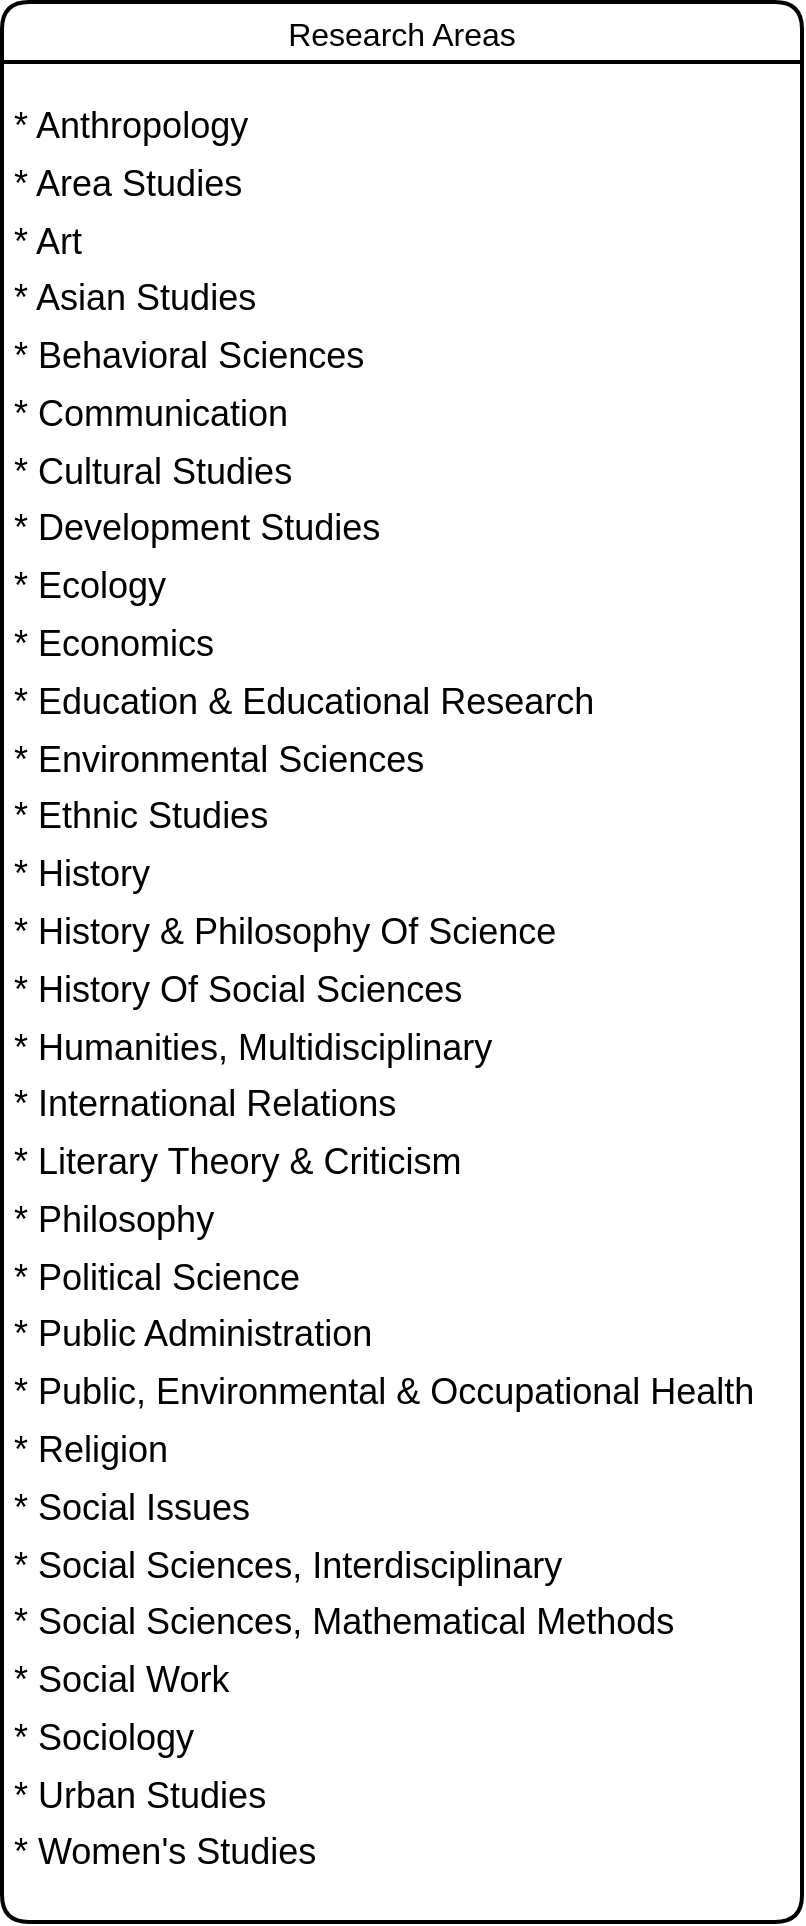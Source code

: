 <mxfile version="14.4.4" type="device"><diagram id="d2R4xZFuxa3pLkiNWowI" name="Page-1"><mxGraphModel dx="1422" dy="775" grid="1" gridSize="10" guides="1" tooltips="1" connect="1" arrows="1" fold="1" page="1" pageScale="1" pageWidth="850" pageHeight="1100" math="0" shadow="0"><root><mxCell id="0"/><mxCell id="1" parent="0"/><mxCell id="80372B9Uvr7nlYazF0Dt-13" value="Research Areas" style="swimlane;childLayout=stackLayout;horizontal=1;startSize=30;horizontalStack=0;rounded=1;fontSize=16;fontStyle=0;strokeWidth=2;resizeParent=0;resizeLast=1;shadow=0;dashed=0;align=center;fillColor=none;" vertex="1" parent="1"><mxGeometry x="200" y="480" width="400" height="960" as="geometry"/></mxCell><mxCell id="80372B9Uvr7nlYazF0Dt-14" value="&lt;p style=&quot;line-height: 80% ; font-size: 18px&quot;&gt;&lt;font style=&quot;font-size: 18px&quot;&gt;* Anthropology &lt;br&gt;&lt;br&gt;* Area Studies &lt;br&gt;&lt;br&gt;* Art &lt;br&gt;&lt;br&gt;* Asian Studies &lt;br&gt;&lt;br&gt;* Behavioral Sciences &lt;br&gt;&lt;br&gt;* Communication &lt;br&gt;&lt;br&gt;* Cultural Studies &lt;br&gt;&lt;br&gt;* Development Studies &lt;br&gt;&lt;br&gt;* Ecology&lt;br&gt;&lt;br&gt;* Economics &lt;br&gt;&lt;br&gt;* Education &amp;amp; Educational Research &lt;br&gt;&lt;br&gt;* Environmental Sciences &lt;br&gt;&lt;br&gt;* Ethnic Studies &lt;br&gt;&lt;br&gt;* History &lt;br&gt;&lt;br&gt;* History &amp;amp; Philosophy Of Science &lt;br&gt;&lt;br&gt;* History Of Social Sciences &lt;br&gt;&lt;br&gt;* Humanities, Multidisciplinary &lt;br&gt;&lt;br&gt;* International Relations &lt;br&gt;&lt;br&gt;* Literary Theory &amp;amp; Criticism &lt;br&gt;&lt;br&gt;* Philosophy &lt;br&gt;&lt;br&gt;* Political Science &lt;br&gt;&lt;br&gt;* Public Administration &lt;br&gt;&lt;br&gt;* Public, Environmental &amp;amp; Occupational Health &lt;br&gt;&lt;br&gt;* Religion&lt;br&gt;&lt;br&gt;* Social Issues &lt;br&gt;&lt;br&gt;* Social Sciences, Interdisciplinary &lt;br&gt;&lt;br&gt;* Social Sciences, Mathematical Methods &lt;br&gt;&lt;br&gt;* Social Work &lt;br&gt;&lt;br&gt;* Sociology &lt;br&gt;&lt;br&gt;* Urban Studies &lt;br&gt;&lt;br&gt;* Women's Studies&lt;/font&gt;&lt;/p&gt;" style="align=left;strokeColor=none;fillColor=none;spacingLeft=4;fontSize=16;verticalAlign=top;resizable=0;rotatable=0;part=1;fontFamily=Helvetica;labelBackgroundColor=none;html=1;" vertex="1" parent="80372B9Uvr7nlYazF0Dt-13"><mxGeometry y="30" width="400" height="930" as="geometry"/></mxCell></root></mxGraphModel></diagram></mxfile>